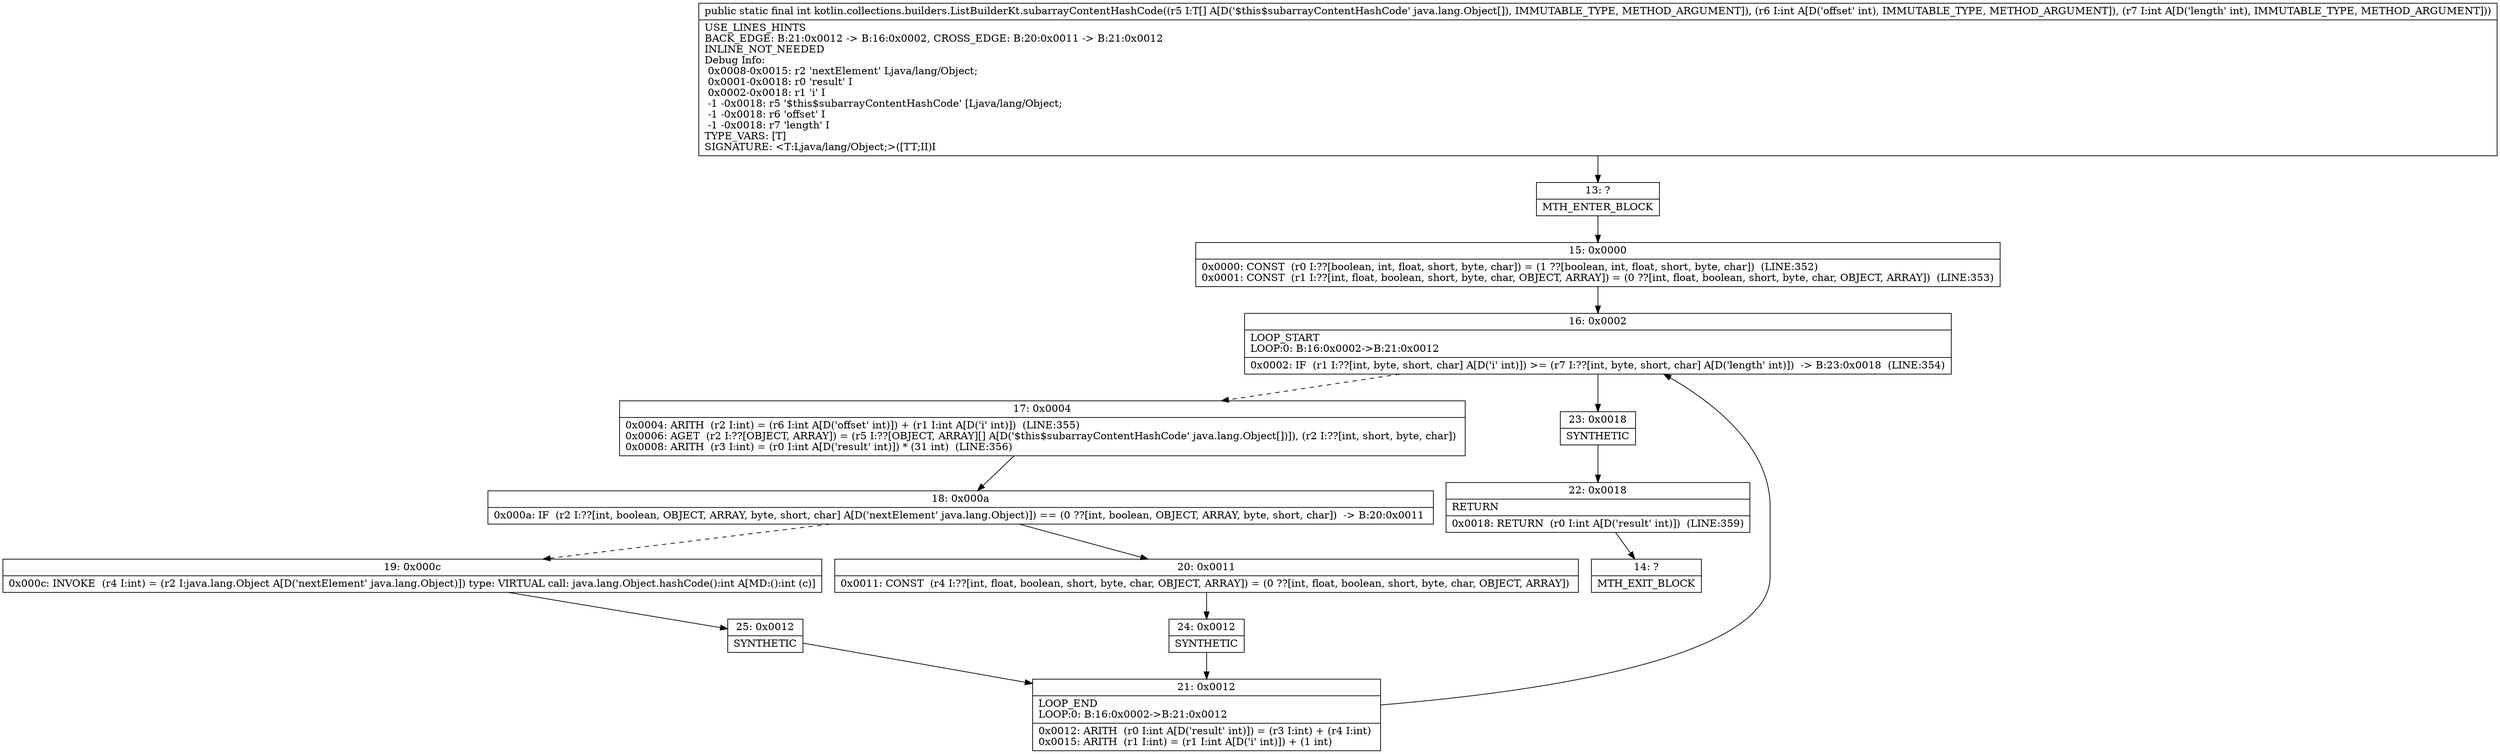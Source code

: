 digraph "CFG forkotlin.collections.builders.ListBuilderKt.subarrayContentHashCode([Ljava\/lang\/Object;II)I" {
Node_13 [shape=record,label="{13\:\ ?|MTH_ENTER_BLOCK\l}"];
Node_15 [shape=record,label="{15\:\ 0x0000|0x0000: CONST  (r0 I:??[boolean, int, float, short, byte, char]) = (1 ??[boolean, int, float, short, byte, char])  (LINE:352)\l0x0001: CONST  (r1 I:??[int, float, boolean, short, byte, char, OBJECT, ARRAY]) = (0 ??[int, float, boolean, short, byte, char, OBJECT, ARRAY])  (LINE:353)\l}"];
Node_16 [shape=record,label="{16\:\ 0x0002|LOOP_START\lLOOP:0: B:16:0x0002\-\>B:21:0x0012\l|0x0002: IF  (r1 I:??[int, byte, short, char] A[D('i' int)]) \>= (r7 I:??[int, byte, short, char] A[D('length' int)])  \-\> B:23:0x0018  (LINE:354)\l}"];
Node_17 [shape=record,label="{17\:\ 0x0004|0x0004: ARITH  (r2 I:int) = (r6 I:int A[D('offset' int)]) + (r1 I:int A[D('i' int)])  (LINE:355)\l0x0006: AGET  (r2 I:??[OBJECT, ARRAY]) = (r5 I:??[OBJECT, ARRAY][] A[D('$this$subarrayContentHashCode' java.lang.Object[])]), (r2 I:??[int, short, byte, char]) \l0x0008: ARITH  (r3 I:int) = (r0 I:int A[D('result' int)]) * (31 int)  (LINE:356)\l}"];
Node_18 [shape=record,label="{18\:\ 0x000a|0x000a: IF  (r2 I:??[int, boolean, OBJECT, ARRAY, byte, short, char] A[D('nextElement' java.lang.Object)]) == (0 ??[int, boolean, OBJECT, ARRAY, byte, short, char])  \-\> B:20:0x0011 \l}"];
Node_19 [shape=record,label="{19\:\ 0x000c|0x000c: INVOKE  (r4 I:int) = (r2 I:java.lang.Object A[D('nextElement' java.lang.Object)]) type: VIRTUAL call: java.lang.Object.hashCode():int A[MD:():int (c)]\l}"];
Node_25 [shape=record,label="{25\:\ 0x0012|SYNTHETIC\l}"];
Node_21 [shape=record,label="{21\:\ 0x0012|LOOP_END\lLOOP:0: B:16:0x0002\-\>B:21:0x0012\l|0x0012: ARITH  (r0 I:int A[D('result' int)]) = (r3 I:int) + (r4 I:int) \l0x0015: ARITH  (r1 I:int) = (r1 I:int A[D('i' int)]) + (1 int) \l}"];
Node_20 [shape=record,label="{20\:\ 0x0011|0x0011: CONST  (r4 I:??[int, float, boolean, short, byte, char, OBJECT, ARRAY]) = (0 ??[int, float, boolean, short, byte, char, OBJECT, ARRAY]) \l}"];
Node_24 [shape=record,label="{24\:\ 0x0012|SYNTHETIC\l}"];
Node_23 [shape=record,label="{23\:\ 0x0018|SYNTHETIC\l}"];
Node_22 [shape=record,label="{22\:\ 0x0018|RETURN\l|0x0018: RETURN  (r0 I:int A[D('result' int)])  (LINE:359)\l}"];
Node_14 [shape=record,label="{14\:\ ?|MTH_EXIT_BLOCK\l}"];
MethodNode[shape=record,label="{public static final int kotlin.collections.builders.ListBuilderKt.subarrayContentHashCode((r5 I:T[] A[D('$this$subarrayContentHashCode' java.lang.Object[]), IMMUTABLE_TYPE, METHOD_ARGUMENT]), (r6 I:int A[D('offset' int), IMMUTABLE_TYPE, METHOD_ARGUMENT]), (r7 I:int A[D('length' int), IMMUTABLE_TYPE, METHOD_ARGUMENT]))  | USE_LINES_HINTS\lBACK_EDGE: B:21:0x0012 \-\> B:16:0x0002, CROSS_EDGE: B:20:0x0011 \-\> B:21:0x0012\lINLINE_NOT_NEEDED\lDebug Info:\l  0x0008\-0x0015: r2 'nextElement' Ljava\/lang\/Object;\l  0x0001\-0x0018: r0 'result' I\l  0x0002\-0x0018: r1 'i' I\l  \-1 \-0x0018: r5 '$this$subarrayContentHashCode' [Ljava\/lang\/Object;\l  \-1 \-0x0018: r6 'offset' I\l  \-1 \-0x0018: r7 'length' I\lTYPE_VARS: [T]\lSIGNATURE: \<T:Ljava\/lang\/Object;\>([TT;II)I\l}"];
MethodNode -> Node_13;Node_13 -> Node_15;
Node_15 -> Node_16;
Node_16 -> Node_17[style=dashed];
Node_16 -> Node_23;
Node_17 -> Node_18;
Node_18 -> Node_19[style=dashed];
Node_18 -> Node_20;
Node_19 -> Node_25;
Node_25 -> Node_21;
Node_21 -> Node_16;
Node_20 -> Node_24;
Node_24 -> Node_21;
Node_23 -> Node_22;
Node_22 -> Node_14;
}

